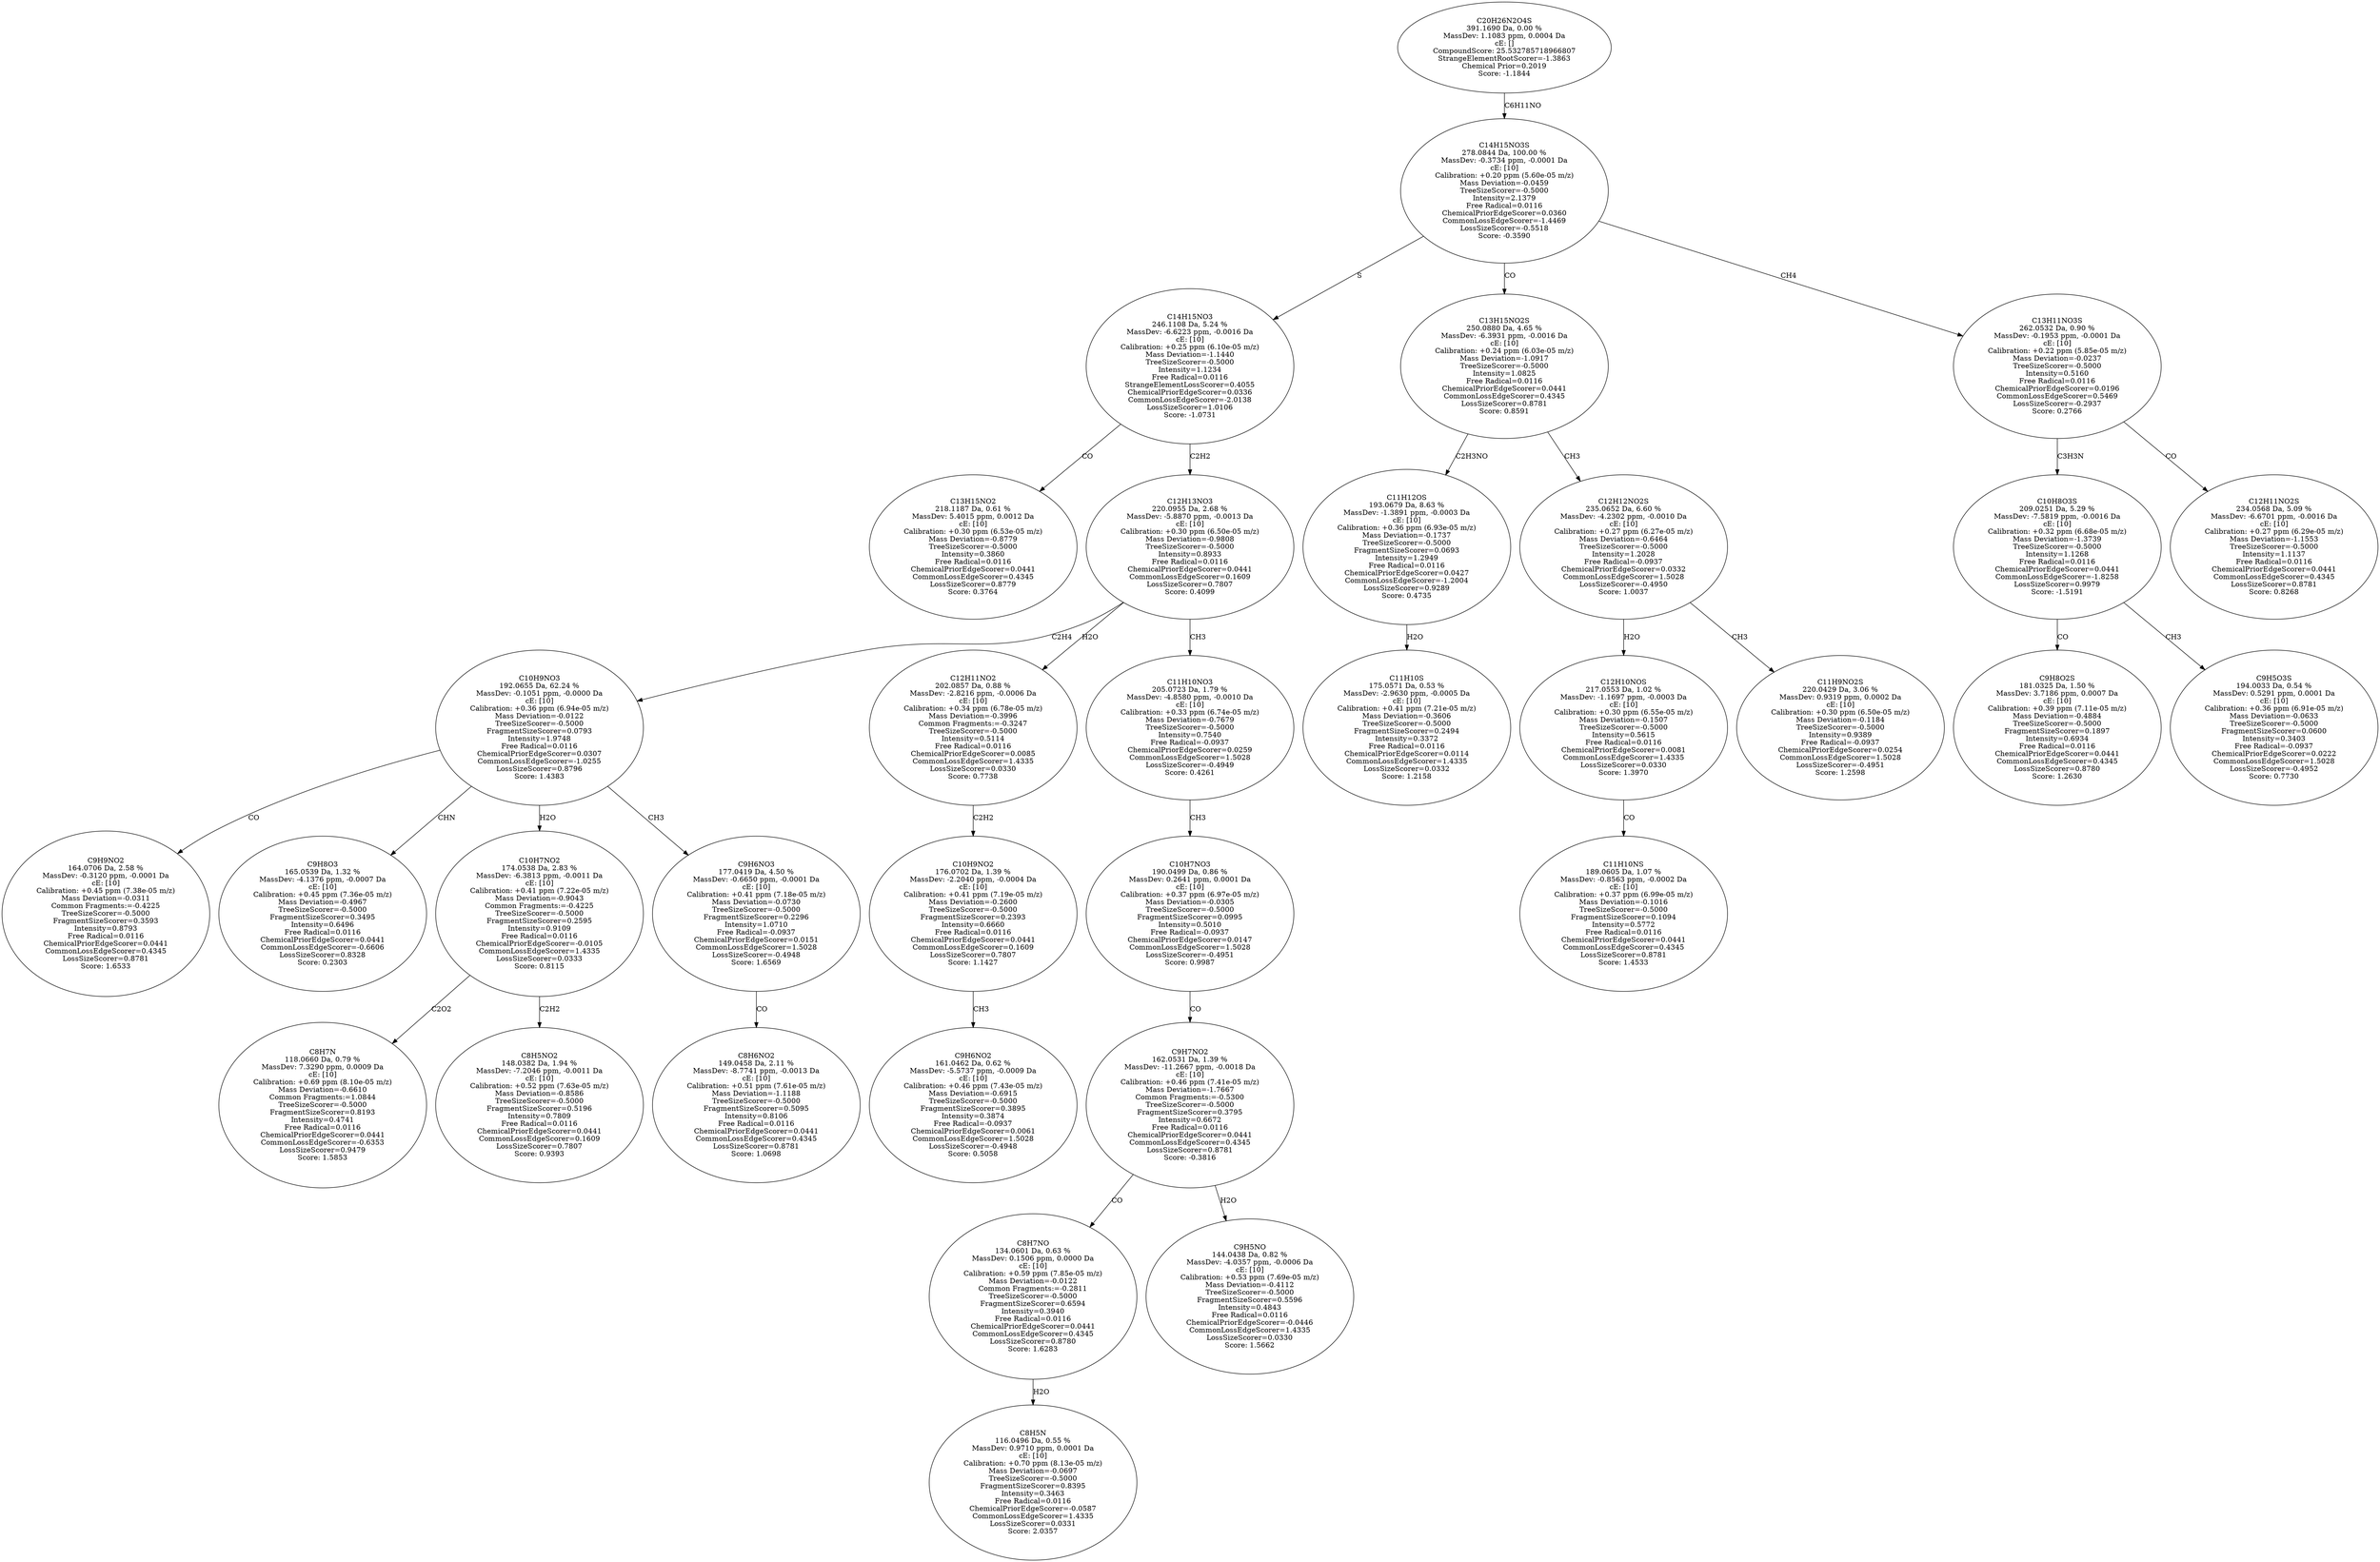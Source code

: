 strict digraph {
v1 [label="C13H15NO2\n218.1187 Da, 0.61 %\nMassDev: 5.4015 ppm, 0.0012 Da\ncE: [10]\nCalibration: +0.30 ppm (6.53e-05 m/z)\nMass Deviation=-0.8779\nTreeSizeScorer=-0.5000\nIntensity=0.3860\nFree Radical=0.0116\nChemicalPriorEdgeScorer=0.0441\nCommonLossEdgeScorer=0.4345\nLossSizeScorer=0.8779\nScore: 0.3764"];
v2 [label="C9H9NO2\n164.0706 Da, 2.58 %\nMassDev: -0.3120 ppm, -0.0001 Da\ncE: [10]\nCalibration: +0.45 ppm (7.38e-05 m/z)\nMass Deviation=-0.0311\nCommon Fragments:=-0.4225\nTreeSizeScorer=-0.5000\nFragmentSizeScorer=0.3593\nIntensity=0.8793\nFree Radical=0.0116\nChemicalPriorEdgeScorer=0.0441\nCommonLossEdgeScorer=0.4345\nLossSizeScorer=0.8781\nScore: 1.6533"];
v3 [label="C9H8O3\n165.0539 Da, 1.32 %\nMassDev: -4.1376 ppm, -0.0007 Da\ncE: [10]\nCalibration: +0.45 ppm (7.36e-05 m/z)\nMass Deviation=-0.4967\nTreeSizeScorer=-0.5000\nFragmentSizeScorer=0.3495\nIntensity=0.6496\nFree Radical=0.0116\nChemicalPriorEdgeScorer=0.0441\nCommonLossEdgeScorer=-0.6606\nLossSizeScorer=0.8328\nScore: 0.2303"];
v4 [label="C8H7N\n118.0660 Da, 0.79 %\nMassDev: 7.3290 ppm, 0.0009 Da\ncE: [10]\nCalibration: +0.69 ppm (8.10e-05 m/z)\nMass Deviation=-0.6610\nCommon Fragments:=1.0844\nTreeSizeScorer=-0.5000\nFragmentSizeScorer=0.8193\nIntensity=0.4741\nFree Radical=0.0116\nChemicalPriorEdgeScorer=0.0441\nCommonLossEdgeScorer=-0.6353\nLossSizeScorer=0.9479\nScore: 1.5853"];
v5 [label="C8H5NO2\n148.0382 Da, 1.94 %\nMassDev: -7.2046 ppm, -0.0011 Da\ncE: [10]\nCalibration: +0.52 ppm (7.63e-05 m/z)\nMass Deviation=-0.8586\nTreeSizeScorer=-0.5000\nFragmentSizeScorer=0.5196\nIntensity=0.7809\nFree Radical=0.0116\nChemicalPriorEdgeScorer=0.0441\nCommonLossEdgeScorer=0.1609\nLossSizeScorer=0.7807\nScore: 0.9393"];
v6 [label="C10H7NO2\n174.0538 Da, 2.83 %\nMassDev: -6.3813 ppm, -0.0011 Da\ncE: [10]\nCalibration: +0.41 ppm (7.22e-05 m/z)\nMass Deviation=-0.9043\nCommon Fragments:=-0.4225\nTreeSizeScorer=-0.5000\nFragmentSizeScorer=0.2595\nIntensity=0.9109\nFree Radical=0.0116\nChemicalPriorEdgeScorer=-0.0105\nCommonLossEdgeScorer=1.4335\nLossSizeScorer=0.0333\nScore: 0.8115"];
v7 [label="C8H6NO2\n149.0458 Da, 2.11 %\nMassDev: -8.7741 ppm, -0.0013 Da\ncE: [10]\nCalibration: +0.51 ppm (7.61e-05 m/z)\nMass Deviation=-1.1188\nTreeSizeScorer=-0.5000\nFragmentSizeScorer=0.5095\nIntensity=0.8106\nFree Radical=0.0116\nChemicalPriorEdgeScorer=0.0441\nCommonLossEdgeScorer=0.4345\nLossSizeScorer=0.8781\nScore: 1.0698"];
v8 [label="C9H6NO3\n177.0419 Da, 4.50 %\nMassDev: -0.6650 ppm, -0.0001 Da\ncE: [10]\nCalibration: +0.41 ppm (7.18e-05 m/z)\nMass Deviation=-0.0730\nTreeSizeScorer=-0.5000\nFragmentSizeScorer=0.2296\nIntensity=1.0710\nFree Radical=-0.0937\nChemicalPriorEdgeScorer=0.0151\nCommonLossEdgeScorer=1.5028\nLossSizeScorer=-0.4948\nScore: 1.6569"];
v9 [label="C10H9NO3\n192.0655 Da, 62.24 %\nMassDev: -0.1051 ppm, -0.0000 Da\ncE: [10]\nCalibration: +0.36 ppm (6.94e-05 m/z)\nMass Deviation=-0.0122\nTreeSizeScorer=-0.5000\nFragmentSizeScorer=0.0793\nIntensity=1.9748\nFree Radical=0.0116\nChemicalPriorEdgeScorer=0.0307\nCommonLossEdgeScorer=-1.0255\nLossSizeScorer=0.8796\nScore: 1.4383"];
v10 [label="C9H6NO2\n161.0462 Da, 0.62 %\nMassDev: -5.5737 ppm, -0.0009 Da\ncE: [10]\nCalibration: +0.46 ppm (7.43e-05 m/z)\nMass Deviation=-0.6915\nTreeSizeScorer=-0.5000\nFragmentSizeScorer=0.3895\nIntensity=0.3874\nFree Radical=-0.0937\nChemicalPriorEdgeScorer=0.0061\nCommonLossEdgeScorer=1.5028\nLossSizeScorer=-0.4948\nScore: 0.5058"];
v11 [label="C10H9NO2\n176.0702 Da, 1.39 %\nMassDev: -2.2040 ppm, -0.0004 Da\ncE: [10]\nCalibration: +0.41 ppm (7.19e-05 m/z)\nMass Deviation=-0.2600\nTreeSizeScorer=-0.5000\nFragmentSizeScorer=0.2393\nIntensity=0.6660\nFree Radical=0.0116\nChemicalPriorEdgeScorer=0.0441\nCommonLossEdgeScorer=0.1609\nLossSizeScorer=0.7807\nScore: 1.1427"];
v12 [label="C12H11NO2\n202.0857 Da, 0.88 %\nMassDev: -2.8216 ppm, -0.0006 Da\ncE: [10]\nCalibration: +0.34 ppm (6.78e-05 m/z)\nMass Deviation=-0.3996\nCommon Fragments:=-0.3247\nTreeSizeScorer=-0.5000\nIntensity=0.5114\nFree Radical=0.0116\nChemicalPriorEdgeScorer=0.0085\nCommonLossEdgeScorer=1.4335\nLossSizeScorer=0.0330\nScore: 0.7738"];
v13 [label="C8H5N\n116.0496 Da, 0.55 %\nMassDev: 0.9710 ppm, 0.0001 Da\ncE: [10]\nCalibration: +0.70 ppm (8.13e-05 m/z)\nMass Deviation=-0.0697\nTreeSizeScorer=-0.5000\nFragmentSizeScorer=0.8395\nIntensity=0.3463\nFree Radical=0.0116\nChemicalPriorEdgeScorer=-0.0587\nCommonLossEdgeScorer=1.4335\nLossSizeScorer=0.0331\nScore: 2.0357"];
v14 [label="C8H7NO\n134.0601 Da, 0.63 %\nMassDev: 0.1506 ppm, 0.0000 Da\ncE: [10]\nCalibration: +0.59 ppm (7.85e-05 m/z)\nMass Deviation=-0.0122\nCommon Fragments:=-0.2811\nTreeSizeScorer=-0.5000\nFragmentSizeScorer=0.6594\nIntensity=0.3940\nFree Radical=0.0116\nChemicalPriorEdgeScorer=0.0441\nCommonLossEdgeScorer=0.4345\nLossSizeScorer=0.8780\nScore: 1.6283"];
v15 [label="C9H5NO\n144.0438 Da, 0.82 %\nMassDev: -4.0357 ppm, -0.0006 Da\ncE: [10]\nCalibration: +0.53 ppm (7.69e-05 m/z)\nMass Deviation=-0.4112\nTreeSizeScorer=-0.5000\nFragmentSizeScorer=0.5596\nIntensity=0.4843\nFree Radical=0.0116\nChemicalPriorEdgeScorer=-0.0446\nCommonLossEdgeScorer=1.4335\nLossSizeScorer=0.0330\nScore: 1.5662"];
v16 [label="C9H7NO2\n162.0531 Da, 1.39 %\nMassDev: -11.2667 ppm, -0.0018 Da\ncE: [10]\nCalibration: +0.46 ppm (7.41e-05 m/z)\nMass Deviation=-1.7667\nCommon Fragments:=-0.5300\nTreeSizeScorer=-0.5000\nFragmentSizeScorer=0.3795\nIntensity=0.6672\nFree Radical=0.0116\nChemicalPriorEdgeScorer=0.0441\nCommonLossEdgeScorer=0.4345\nLossSizeScorer=0.8781\nScore: -0.3816"];
v17 [label="C10H7NO3\n190.0499 Da, 0.86 %\nMassDev: 0.2641 ppm, 0.0001 Da\ncE: [10]\nCalibration: +0.37 ppm (6.97e-05 m/z)\nMass Deviation=-0.0305\nTreeSizeScorer=-0.5000\nFragmentSizeScorer=0.0995\nIntensity=0.5010\nFree Radical=-0.0937\nChemicalPriorEdgeScorer=0.0147\nCommonLossEdgeScorer=1.5028\nLossSizeScorer=-0.4951\nScore: 0.9987"];
v18 [label="C11H10NO3\n205.0723 Da, 1.79 %\nMassDev: -4.8580 ppm, -0.0010 Da\ncE: [10]\nCalibration: +0.33 ppm (6.74e-05 m/z)\nMass Deviation=-0.7679\nTreeSizeScorer=-0.5000\nIntensity=0.7540\nFree Radical=-0.0937\nChemicalPriorEdgeScorer=0.0259\nCommonLossEdgeScorer=1.5028\nLossSizeScorer=-0.4949\nScore: 0.4261"];
v19 [label="C12H13NO3\n220.0955 Da, 2.68 %\nMassDev: -5.8870 ppm, -0.0013 Da\ncE: [10]\nCalibration: +0.30 ppm (6.50e-05 m/z)\nMass Deviation=-0.9808\nTreeSizeScorer=-0.5000\nIntensity=0.8933\nFree Radical=0.0116\nChemicalPriorEdgeScorer=0.0441\nCommonLossEdgeScorer=0.1609\nLossSizeScorer=0.7807\nScore: 0.4099"];
v20 [label="C14H15NO3\n246.1108 Da, 5.24 %\nMassDev: -6.6223 ppm, -0.0016 Da\ncE: [10]\nCalibration: +0.25 ppm (6.10e-05 m/z)\nMass Deviation=-1.1440\nTreeSizeScorer=-0.5000\nIntensity=1.1234\nFree Radical=0.0116\nStrangeElementLossScorer=0.4055\nChemicalPriorEdgeScorer=0.0336\nCommonLossEdgeScorer=-2.0138\nLossSizeScorer=1.0106\nScore: -1.0731"];
v21 [label="C11H10S\n175.0571 Da, 0.53 %\nMassDev: -2.9630 ppm, -0.0005 Da\ncE: [10]\nCalibration: +0.41 ppm (7.21e-05 m/z)\nMass Deviation=-0.3606\nTreeSizeScorer=-0.5000\nFragmentSizeScorer=0.2494\nIntensity=0.3372\nFree Radical=0.0116\nChemicalPriorEdgeScorer=0.0114\nCommonLossEdgeScorer=1.4335\nLossSizeScorer=0.0332\nScore: 1.2158"];
v22 [label="C11H12OS\n193.0679 Da, 8.63 %\nMassDev: -1.3891 ppm, -0.0003 Da\ncE: [10]\nCalibration: +0.36 ppm (6.93e-05 m/z)\nMass Deviation=-0.1737\nTreeSizeScorer=-0.5000\nFragmentSizeScorer=0.0693\nIntensity=1.2949\nFree Radical=0.0116\nChemicalPriorEdgeScorer=0.0427\nCommonLossEdgeScorer=-1.2004\nLossSizeScorer=0.9289\nScore: 0.4735"];
v23 [label="C11H10NS\n189.0605 Da, 1.07 %\nMassDev: -0.8563 ppm, -0.0002 Da\ncE: [10]\nCalibration: +0.37 ppm (6.99e-05 m/z)\nMass Deviation=-0.1016\nTreeSizeScorer=-0.5000\nFragmentSizeScorer=0.1094\nIntensity=0.5772\nFree Radical=0.0116\nChemicalPriorEdgeScorer=0.0441\nCommonLossEdgeScorer=0.4345\nLossSizeScorer=0.8781\nScore: 1.4533"];
v24 [label="C12H10NOS\n217.0553 Da, 1.02 %\nMassDev: -1.1697 ppm, -0.0003 Da\ncE: [10]\nCalibration: +0.30 ppm (6.55e-05 m/z)\nMass Deviation=-0.1507\nTreeSizeScorer=-0.5000\nIntensity=0.5615\nFree Radical=0.0116\nChemicalPriorEdgeScorer=0.0081\nCommonLossEdgeScorer=1.4335\nLossSizeScorer=0.0330\nScore: 1.3970"];
v25 [label="C11H9NO2S\n220.0429 Da, 3.06 %\nMassDev: 0.9319 ppm, 0.0002 Da\ncE: [10]\nCalibration: +0.30 ppm (6.50e-05 m/z)\nMass Deviation=-0.1184\nTreeSizeScorer=-0.5000\nIntensity=0.9389\nFree Radical=-0.0937\nChemicalPriorEdgeScorer=0.0254\nCommonLossEdgeScorer=1.5028\nLossSizeScorer=-0.4951\nScore: 1.2598"];
v26 [label="C12H12NO2S\n235.0652 Da, 6.60 %\nMassDev: -4.2302 ppm, -0.0010 Da\ncE: [10]\nCalibration: +0.27 ppm (6.27e-05 m/z)\nMass Deviation=-0.6464\nTreeSizeScorer=-0.5000\nIntensity=1.2028\nFree Radical=-0.0937\nChemicalPriorEdgeScorer=0.0332\nCommonLossEdgeScorer=1.5028\nLossSizeScorer=-0.4950\nScore: 1.0037"];
v27 [label="C13H15NO2S\n250.0880 Da, 4.65 %\nMassDev: -6.3931 ppm, -0.0016 Da\ncE: [10]\nCalibration: +0.24 ppm (6.03e-05 m/z)\nMass Deviation=-1.0917\nTreeSizeScorer=-0.5000\nIntensity=1.0825\nFree Radical=0.0116\nChemicalPriorEdgeScorer=0.0441\nCommonLossEdgeScorer=0.4345\nLossSizeScorer=0.8781\nScore: 0.8591"];
v28 [label="C9H8O2S\n181.0325 Da, 1.50 %\nMassDev: 3.7186 ppm, 0.0007 Da\ncE: [10]\nCalibration: +0.39 ppm (7.11e-05 m/z)\nMass Deviation=-0.4884\nTreeSizeScorer=-0.5000\nFragmentSizeScorer=0.1897\nIntensity=0.6934\nFree Radical=0.0116\nChemicalPriorEdgeScorer=0.0441\nCommonLossEdgeScorer=0.4345\nLossSizeScorer=0.8780\nScore: 1.2630"];
v29 [label="C9H5O3S\n194.0033 Da, 0.54 %\nMassDev: 0.5291 ppm, 0.0001 Da\ncE: [10]\nCalibration: +0.36 ppm (6.91e-05 m/z)\nMass Deviation=-0.0633\nTreeSizeScorer=-0.5000\nFragmentSizeScorer=0.0600\nIntensity=0.3403\nFree Radical=-0.0937\nChemicalPriorEdgeScorer=0.0222\nCommonLossEdgeScorer=1.5028\nLossSizeScorer=-0.4952\nScore: 0.7730"];
v30 [label="C10H8O3S\n209.0251 Da, 5.29 %\nMassDev: -7.5819 ppm, -0.0016 Da\ncE: [10]\nCalibration: +0.32 ppm (6.68e-05 m/z)\nMass Deviation=-1.3739\nTreeSizeScorer=-0.5000\nIntensity=1.1268\nFree Radical=0.0116\nChemicalPriorEdgeScorer=0.0441\nCommonLossEdgeScorer=-1.8258\nLossSizeScorer=0.9979\nScore: -1.5191"];
v31 [label="C12H11NO2S\n234.0568 Da, 5.09 %\nMassDev: -6.6701 ppm, -0.0016 Da\ncE: [10]\nCalibration: +0.27 ppm (6.29e-05 m/z)\nMass Deviation=-1.1553\nTreeSizeScorer=-0.5000\nIntensity=1.1137\nFree Radical=0.0116\nChemicalPriorEdgeScorer=0.0441\nCommonLossEdgeScorer=0.4345\nLossSizeScorer=0.8781\nScore: 0.8268"];
v32 [label="C13H11NO3S\n262.0532 Da, 0.90 %\nMassDev: -0.1953 ppm, -0.0001 Da\ncE: [10]\nCalibration: +0.22 ppm (5.85e-05 m/z)\nMass Deviation=-0.0237\nTreeSizeScorer=-0.5000\nIntensity=0.5160\nFree Radical=0.0116\nChemicalPriorEdgeScorer=0.0196\nCommonLossEdgeScorer=0.5469\nLossSizeScorer=-0.2937\nScore: 0.2766"];
v33 [label="C14H15NO3S\n278.0844 Da, 100.00 %\nMassDev: -0.3734 ppm, -0.0001 Da\ncE: [10]\nCalibration: +0.20 ppm (5.60e-05 m/z)\nMass Deviation=-0.0459\nTreeSizeScorer=-0.5000\nIntensity=2.1379\nFree Radical=0.0116\nChemicalPriorEdgeScorer=0.0360\nCommonLossEdgeScorer=-1.4469\nLossSizeScorer=-0.5518\nScore: -0.3590"];
v34 [label="C20H26N2O4S\n391.1690 Da, 0.00 %\nMassDev: 1.1083 ppm, 0.0004 Da\ncE: []\nCompoundScore: 25.532785718966807\nStrangeElementRootScorer=-1.3863\nChemical Prior=0.2019\nScore: -1.1844"];
v20 -> v1 [label="CO"];
v9 -> v2 [label="CO"];
v9 -> v3 [label="CHN"];
v6 -> v4 [label="C2O2"];
v6 -> v5 [label="C2H2"];
v9 -> v6 [label="H2O"];
v8 -> v7 [label="CO"];
v9 -> v8 [label="CH3"];
v19 -> v9 [label="C2H4"];
v11 -> v10 [label="CH3"];
v12 -> v11 [label="C2H2"];
v19 -> v12 [label="H2O"];
v14 -> v13 [label="H2O"];
v16 -> v14 [label="CO"];
v16 -> v15 [label="H2O"];
v17 -> v16 [label="CO"];
v18 -> v17 [label="CH3"];
v19 -> v18 [label="CH3"];
v20 -> v19 [label="C2H2"];
v33 -> v20 [label="S"];
v22 -> v21 [label="H2O"];
v27 -> v22 [label="C2H3NO"];
v24 -> v23 [label="CO"];
v26 -> v24 [label="H2O"];
v26 -> v25 [label="CH3"];
v27 -> v26 [label="CH3"];
v33 -> v27 [label="CO"];
v30 -> v28 [label="CO"];
v30 -> v29 [label="CH3"];
v32 -> v30 [label="C3H3N"];
v32 -> v31 [label="CO"];
v33 -> v32 [label="CH4"];
v34 -> v33 [label="C6H11NO"];
}